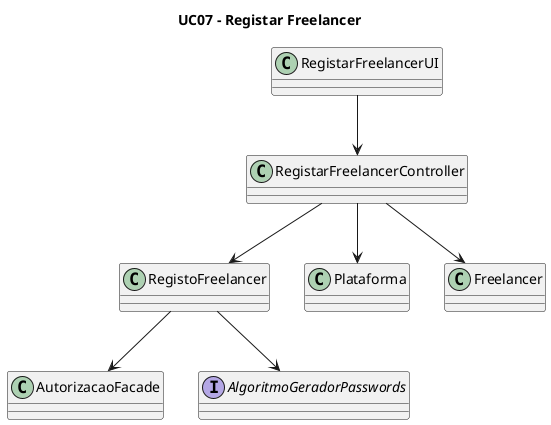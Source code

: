 @startuml

title UC07 - Registar Freelancer

class RegistarFreelancerUI {
}

class RegistarFreelancerController {
}

class RegistoFreelancer {
}

class Plataforma {
}

class Freelancer {
}

class AutorizacaoFacade {
}

interface AlgoritmoGeradorPasswords {
}

RegistarFreelancerUI --> RegistarFreelancerController
RegistarFreelancerController --> Freelancer
RegistarFreelancerController --> RegistoFreelancer
RegistarFreelancerController --> Plataforma
RegistoFreelancer --> AutorizacaoFacade
RegistoFreelancer --> AlgoritmoGeradorPasswords


@enduml